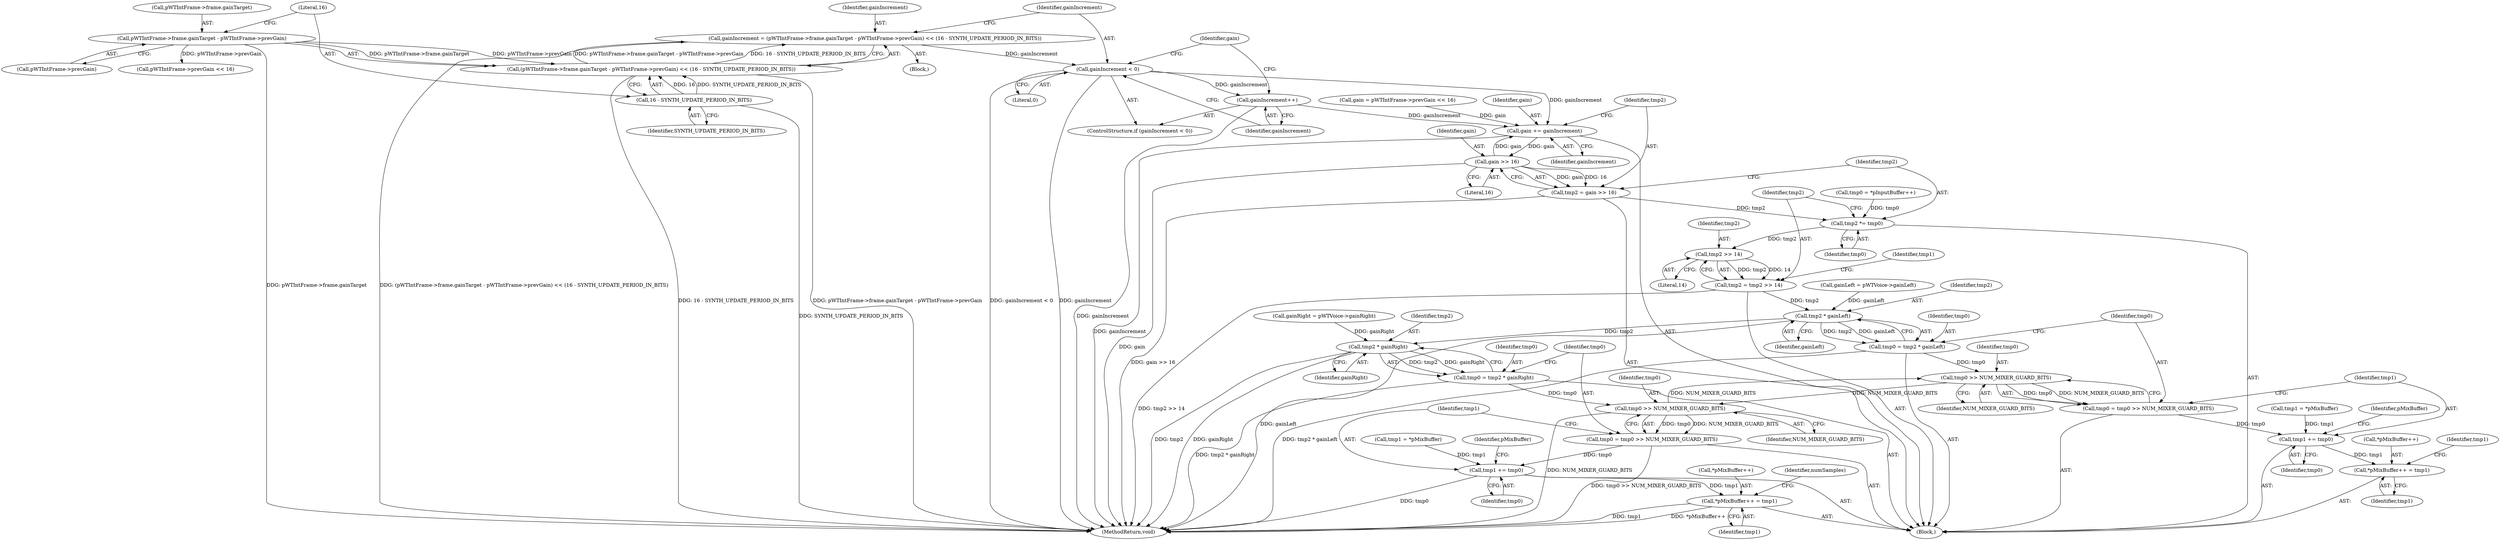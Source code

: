 digraph "0_Android_24d7c408c52143bce7b49de82f3913fd8d1219cf_4@integer" {
"1000157" [label="(Call,gainIncrement = (pWTIntFrame->frame.gainTarget - pWTIntFrame->prevGain) << (16 - SYNTH_UPDATE_PERIOD_IN_BITS))"];
"1000159" [label="(Call,(pWTIntFrame->frame.gainTarget - pWTIntFrame->prevGain) << (16 - SYNTH_UPDATE_PERIOD_IN_BITS))"];
"1000160" [label="(Call,pWTIntFrame->frame.gainTarget - pWTIntFrame->prevGain)"];
"1000169" [label="(Call,16 - SYNTH_UPDATE_PERIOD_IN_BITS)"];
"1000173" [label="(Call,gainIncrement < 0)"];
"1000176" [label="(Call,gainIncrement++)"];
"1000204" [label="(Call,gain += gainIncrement)"];
"1000209" [label="(Call,gain >> 16)"];
"1000207" [label="(Call,tmp2 = gain >> 16)"];
"1000212" [label="(Call,tmp2 *= tmp0)"];
"1000217" [label="(Call,tmp2 >> 14)"];
"1000215" [label="(Call,tmp2 = tmp2 >> 14)"];
"1000226" [label="(Call,tmp2 * gainLeft)"];
"1000224" [label="(Call,tmp0 = tmp2 * gainLeft)"];
"1000231" [label="(Call,tmp0 >> NUM_MIXER_GUARD_BITS)"];
"1000229" [label="(Call,tmp0 = tmp0 >> NUM_MIXER_GUARD_BITS)"];
"1000234" [label="(Call,tmp1 += tmp0)"];
"1000237" [label="(Call,*pMixBuffer++ = tmp1)"];
"1000253" [label="(Call,tmp0 >> NUM_MIXER_GUARD_BITS)"];
"1000251" [label="(Call,tmp0 = tmp0 >> NUM_MIXER_GUARD_BITS)"];
"1000256" [label="(Call,tmp1 += tmp0)"];
"1000259" [label="(Call,*pMixBuffer++ = tmp1)"];
"1000248" [label="(Call,tmp2 * gainRight)"];
"1000246" [label="(Call,tmp0 = tmp2 * gainRight)"];
"1000158" [label="(Identifier,gainIncrement)"];
"1000221" [label="(Identifier,tmp1)"];
"1000169" [label="(Call,16 - SYNTH_UPDATE_PERIOD_IN_BITS)"];
"1000174" [label="(Identifier,gainIncrement)"];
"1000172" [label="(ControlStructure,if (gainIncrement < 0))"];
"1000198" [label="(Block,)"];
"1000209" [label="(Call,gain >> 16)"];
"1000199" [label="(Call,tmp0 = *pInputBuffer++)"];
"1000264" [label="(MethodReturn,void)"];
"1000185" [label="(Call,gainLeft = pWTVoice->gainLeft)"];
"1000227" [label="(Identifier,tmp2)"];
"1000212" [label="(Call,tmp2 *= tmp0)"];
"1000175" [label="(Literal,0)"];
"1000255" [label="(Identifier,NUM_MIXER_GUARD_BITS)"];
"1000218" [label="(Identifier,tmp2)"];
"1000257" [label="(Identifier,tmp1)"];
"1000190" [label="(Call,gainRight = pWTVoice->gainRight)"];
"1000246" [label="(Call,tmp0 = tmp2 * gainRight)"];
"1000178" [label="(Call,gain = pWTIntFrame->prevGain << 16)"];
"1000211" [label="(Literal,16)"];
"1000262" [label="(Identifier,pMixBuffer)"];
"1000256" [label="(Call,tmp1 += tmp0)"];
"1000205" [label="(Identifier,gain)"];
"1000234" [label="(Call,tmp1 += tmp0)"];
"1000197" [label="(Identifier,numSamples)"];
"1000177" [label="(Identifier,gainIncrement)"];
"1000179" [label="(Identifier,gain)"];
"1000219" [label="(Literal,14)"];
"1000238" [label="(Call,*pMixBuffer++)"];
"1000226" [label="(Call,tmp2 * gainLeft)"];
"1000240" [label="(Identifier,pMixBuffer)"];
"1000214" [label="(Identifier,tmp0)"];
"1000235" [label="(Identifier,tmp1)"];
"1000171" [label="(Identifier,SYNTH_UPDATE_PERIOD_IN_BITS)"];
"1000216" [label="(Identifier,tmp2)"];
"1000231" [label="(Call,tmp0 >> NUM_MIXER_GUARD_BITS)"];
"1000241" [label="(Identifier,tmp1)"];
"1000251" [label="(Call,tmp0 = tmp0 >> NUM_MIXER_GUARD_BITS)"];
"1000213" [label="(Identifier,tmp2)"];
"1000254" [label="(Identifier,tmp0)"];
"1000242" [label="(Call,tmp1 = *pMixBuffer)"];
"1000233" [label="(Identifier,NUM_MIXER_GUARD_BITS)"];
"1000259" [label="(Call,*pMixBuffer++ = tmp1)"];
"1000208" [label="(Identifier,tmp2)"];
"1000253" [label="(Call,tmp0 >> NUM_MIXER_GUARD_BITS)"];
"1000237" [label="(Call,*pMixBuffer++ = tmp1)"];
"1000252" [label="(Identifier,tmp0)"];
"1000230" [label="(Identifier,tmp0)"];
"1000250" [label="(Identifier,gainRight)"];
"1000247" [label="(Identifier,tmp0)"];
"1000206" [label="(Identifier,gainIncrement)"];
"1000120" [label="(Block,)"];
"1000229" [label="(Call,tmp0 = tmp0 >> NUM_MIXER_GUARD_BITS)"];
"1000159" [label="(Call,(pWTIntFrame->frame.gainTarget - pWTIntFrame->prevGain) << (16 - SYNTH_UPDATE_PERIOD_IN_BITS))"];
"1000173" [label="(Call,gainIncrement < 0)"];
"1000224" [label="(Call,tmp0 = tmp2 * gainLeft)"];
"1000170" [label="(Literal,16)"];
"1000161" [label="(Call,pWTIntFrame->frame.gainTarget)"];
"1000166" [label="(Call,pWTIntFrame->prevGain)"];
"1000217" [label="(Call,tmp2 >> 14)"];
"1000263" [label="(Identifier,tmp1)"];
"1000157" [label="(Call,gainIncrement = (pWTIntFrame->frame.gainTarget - pWTIntFrame->prevGain) << (16 - SYNTH_UPDATE_PERIOD_IN_BITS))"];
"1000176" [label="(Call,gainIncrement++)"];
"1000258" [label="(Identifier,tmp0)"];
"1000260" [label="(Call,*pMixBuffer++)"];
"1000180" [label="(Call,pWTIntFrame->prevGain << 16)"];
"1000232" [label="(Identifier,tmp0)"];
"1000248" [label="(Call,tmp2 * gainRight)"];
"1000220" [label="(Call,tmp1 = *pMixBuffer)"];
"1000207" [label="(Call,tmp2 = gain >> 16)"];
"1000236" [label="(Identifier,tmp0)"];
"1000204" [label="(Call,gain += gainIncrement)"];
"1000215" [label="(Call,tmp2 = tmp2 >> 14)"];
"1000160" [label="(Call,pWTIntFrame->frame.gainTarget - pWTIntFrame->prevGain)"];
"1000225" [label="(Identifier,tmp0)"];
"1000249" [label="(Identifier,tmp2)"];
"1000243" [label="(Identifier,tmp1)"];
"1000228" [label="(Identifier,gainLeft)"];
"1000210" [label="(Identifier,gain)"];
"1000157" -> "1000120"  [label="AST: "];
"1000157" -> "1000159"  [label="CFG: "];
"1000158" -> "1000157"  [label="AST: "];
"1000159" -> "1000157"  [label="AST: "];
"1000174" -> "1000157"  [label="CFG: "];
"1000157" -> "1000264"  [label="DDG: (pWTIntFrame->frame.gainTarget - pWTIntFrame->prevGain) << (16 - SYNTH_UPDATE_PERIOD_IN_BITS)"];
"1000159" -> "1000157"  [label="DDG: pWTIntFrame->frame.gainTarget - pWTIntFrame->prevGain"];
"1000159" -> "1000157"  [label="DDG: 16 - SYNTH_UPDATE_PERIOD_IN_BITS"];
"1000157" -> "1000173"  [label="DDG: gainIncrement"];
"1000159" -> "1000169"  [label="CFG: "];
"1000160" -> "1000159"  [label="AST: "];
"1000169" -> "1000159"  [label="AST: "];
"1000159" -> "1000264"  [label="DDG: 16 - SYNTH_UPDATE_PERIOD_IN_BITS"];
"1000159" -> "1000264"  [label="DDG: pWTIntFrame->frame.gainTarget - pWTIntFrame->prevGain"];
"1000160" -> "1000159"  [label="DDG: pWTIntFrame->frame.gainTarget"];
"1000160" -> "1000159"  [label="DDG: pWTIntFrame->prevGain"];
"1000169" -> "1000159"  [label="DDG: 16"];
"1000169" -> "1000159"  [label="DDG: SYNTH_UPDATE_PERIOD_IN_BITS"];
"1000160" -> "1000166"  [label="CFG: "];
"1000161" -> "1000160"  [label="AST: "];
"1000166" -> "1000160"  [label="AST: "];
"1000170" -> "1000160"  [label="CFG: "];
"1000160" -> "1000264"  [label="DDG: pWTIntFrame->frame.gainTarget"];
"1000160" -> "1000180"  [label="DDG: pWTIntFrame->prevGain"];
"1000169" -> "1000171"  [label="CFG: "];
"1000170" -> "1000169"  [label="AST: "];
"1000171" -> "1000169"  [label="AST: "];
"1000169" -> "1000264"  [label="DDG: SYNTH_UPDATE_PERIOD_IN_BITS"];
"1000173" -> "1000172"  [label="AST: "];
"1000173" -> "1000175"  [label="CFG: "];
"1000174" -> "1000173"  [label="AST: "];
"1000175" -> "1000173"  [label="AST: "];
"1000177" -> "1000173"  [label="CFG: "];
"1000179" -> "1000173"  [label="CFG: "];
"1000173" -> "1000264"  [label="DDG: gainIncrement < 0"];
"1000173" -> "1000264"  [label="DDG: gainIncrement"];
"1000173" -> "1000176"  [label="DDG: gainIncrement"];
"1000173" -> "1000204"  [label="DDG: gainIncrement"];
"1000176" -> "1000172"  [label="AST: "];
"1000176" -> "1000177"  [label="CFG: "];
"1000177" -> "1000176"  [label="AST: "];
"1000179" -> "1000176"  [label="CFG: "];
"1000176" -> "1000264"  [label="DDG: gainIncrement"];
"1000176" -> "1000204"  [label="DDG: gainIncrement"];
"1000204" -> "1000198"  [label="AST: "];
"1000204" -> "1000206"  [label="CFG: "];
"1000205" -> "1000204"  [label="AST: "];
"1000206" -> "1000204"  [label="AST: "];
"1000208" -> "1000204"  [label="CFG: "];
"1000204" -> "1000264"  [label="DDG: gainIncrement"];
"1000209" -> "1000204"  [label="DDG: gain"];
"1000178" -> "1000204"  [label="DDG: gain"];
"1000204" -> "1000209"  [label="DDG: gain"];
"1000209" -> "1000207"  [label="AST: "];
"1000209" -> "1000211"  [label="CFG: "];
"1000210" -> "1000209"  [label="AST: "];
"1000211" -> "1000209"  [label="AST: "];
"1000207" -> "1000209"  [label="CFG: "];
"1000209" -> "1000264"  [label="DDG: gain"];
"1000209" -> "1000207"  [label="DDG: gain"];
"1000209" -> "1000207"  [label="DDG: 16"];
"1000207" -> "1000198"  [label="AST: "];
"1000208" -> "1000207"  [label="AST: "];
"1000213" -> "1000207"  [label="CFG: "];
"1000207" -> "1000264"  [label="DDG: gain >> 16"];
"1000207" -> "1000212"  [label="DDG: tmp2"];
"1000212" -> "1000198"  [label="AST: "];
"1000212" -> "1000214"  [label="CFG: "];
"1000213" -> "1000212"  [label="AST: "];
"1000214" -> "1000212"  [label="AST: "];
"1000216" -> "1000212"  [label="CFG: "];
"1000199" -> "1000212"  [label="DDG: tmp0"];
"1000212" -> "1000217"  [label="DDG: tmp2"];
"1000217" -> "1000215"  [label="AST: "];
"1000217" -> "1000219"  [label="CFG: "];
"1000218" -> "1000217"  [label="AST: "];
"1000219" -> "1000217"  [label="AST: "];
"1000215" -> "1000217"  [label="CFG: "];
"1000217" -> "1000215"  [label="DDG: tmp2"];
"1000217" -> "1000215"  [label="DDG: 14"];
"1000215" -> "1000198"  [label="AST: "];
"1000216" -> "1000215"  [label="AST: "];
"1000221" -> "1000215"  [label="CFG: "];
"1000215" -> "1000264"  [label="DDG: tmp2 >> 14"];
"1000215" -> "1000226"  [label="DDG: tmp2"];
"1000226" -> "1000224"  [label="AST: "];
"1000226" -> "1000228"  [label="CFG: "];
"1000227" -> "1000226"  [label="AST: "];
"1000228" -> "1000226"  [label="AST: "];
"1000224" -> "1000226"  [label="CFG: "];
"1000226" -> "1000264"  [label="DDG: gainLeft"];
"1000226" -> "1000224"  [label="DDG: tmp2"];
"1000226" -> "1000224"  [label="DDG: gainLeft"];
"1000185" -> "1000226"  [label="DDG: gainLeft"];
"1000226" -> "1000248"  [label="DDG: tmp2"];
"1000224" -> "1000198"  [label="AST: "];
"1000225" -> "1000224"  [label="AST: "];
"1000230" -> "1000224"  [label="CFG: "];
"1000224" -> "1000264"  [label="DDG: tmp2 * gainLeft"];
"1000224" -> "1000231"  [label="DDG: tmp0"];
"1000231" -> "1000229"  [label="AST: "];
"1000231" -> "1000233"  [label="CFG: "];
"1000232" -> "1000231"  [label="AST: "];
"1000233" -> "1000231"  [label="AST: "];
"1000229" -> "1000231"  [label="CFG: "];
"1000231" -> "1000229"  [label="DDG: tmp0"];
"1000231" -> "1000229"  [label="DDG: NUM_MIXER_GUARD_BITS"];
"1000253" -> "1000231"  [label="DDG: NUM_MIXER_GUARD_BITS"];
"1000231" -> "1000253"  [label="DDG: NUM_MIXER_GUARD_BITS"];
"1000229" -> "1000198"  [label="AST: "];
"1000230" -> "1000229"  [label="AST: "];
"1000235" -> "1000229"  [label="CFG: "];
"1000229" -> "1000234"  [label="DDG: tmp0"];
"1000234" -> "1000198"  [label="AST: "];
"1000234" -> "1000236"  [label="CFG: "];
"1000235" -> "1000234"  [label="AST: "];
"1000236" -> "1000234"  [label="AST: "];
"1000240" -> "1000234"  [label="CFG: "];
"1000220" -> "1000234"  [label="DDG: tmp1"];
"1000234" -> "1000237"  [label="DDG: tmp1"];
"1000237" -> "1000198"  [label="AST: "];
"1000237" -> "1000241"  [label="CFG: "];
"1000238" -> "1000237"  [label="AST: "];
"1000241" -> "1000237"  [label="AST: "];
"1000243" -> "1000237"  [label="CFG: "];
"1000253" -> "1000251"  [label="AST: "];
"1000253" -> "1000255"  [label="CFG: "];
"1000254" -> "1000253"  [label="AST: "];
"1000255" -> "1000253"  [label="AST: "];
"1000251" -> "1000253"  [label="CFG: "];
"1000253" -> "1000264"  [label="DDG: NUM_MIXER_GUARD_BITS"];
"1000253" -> "1000251"  [label="DDG: tmp0"];
"1000253" -> "1000251"  [label="DDG: NUM_MIXER_GUARD_BITS"];
"1000246" -> "1000253"  [label="DDG: tmp0"];
"1000251" -> "1000198"  [label="AST: "];
"1000252" -> "1000251"  [label="AST: "];
"1000257" -> "1000251"  [label="CFG: "];
"1000251" -> "1000264"  [label="DDG: tmp0 >> NUM_MIXER_GUARD_BITS"];
"1000251" -> "1000256"  [label="DDG: tmp0"];
"1000256" -> "1000198"  [label="AST: "];
"1000256" -> "1000258"  [label="CFG: "];
"1000257" -> "1000256"  [label="AST: "];
"1000258" -> "1000256"  [label="AST: "];
"1000262" -> "1000256"  [label="CFG: "];
"1000256" -> "1000264"  [label="DDG: tmp0"];
"1000242" -> "1000256"  [label="DDG: tmp1"];
"1000256" -> "1000259"  [label="DDG: tmp1"];
"1000259" -> "1000198"  [label="AST: "];
"1000259" -> "1000263"  [label="CFG: "];
"1000260" -> "1000259"  [label="AST: "];
"1000263" -> "1000259"  [label="AST: "];
"1000197" -> "1000259"  [label="CFG: "];
"1000259" -> "1000264"  [label="DDG: *pMixBuffer++"];
"1000259" -> "1000264"  [label="DDG: tmp1"];
"1000248" -> "1000246"  [label="AST: "];
"1000248" -> "1000250"  [label="CFG: "];
"1000249" -> "1000248"  [label="AST: "];
"1000250" -> "1000248"  [label="AST: "];
"1000246" -> "1000248"  [label="CFG: "];
"1000248" -> "1000264"  [label="DDG: gainRight"];
"1000248" -> "1000264"  [label="DDG: tmp2"];
"1000248" -> "1000246"  [label="DDG: tmp2"];
"1000248" -> "1000246"  [label="DDG: gainRight"];
"1000190" -> "1000248"  [label="DDG: gainRight"];
"1000246" -> "1000198"  [label="AST: "];
"1000247" -> "1000246"  [label="AST: "];
"1000252" -> "1000246"  [label="CFG: "];
"1000246" -> "1000264"  [label="DDG: tmp2 * gainRight"];
}
